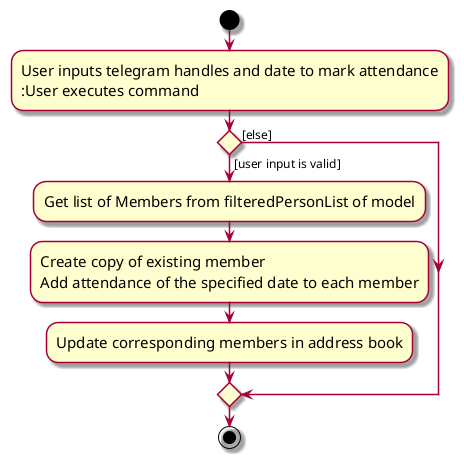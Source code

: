 @startuml
skin rose
skinparam ActivityFontSize 15
skinparam ArrowFontSize 12
start
:User inputs telegram handles and date to mark attendance
:User executes command;

'Since the beta syntax does not support placing the condition outside the
'diamond we place it as the true branch instead.

if () then ([user input is valid])
    :Get list of Members from filteredPersonList of model;
    :Create copy of existing member
    Add attendance of the specified date to each member;
    :Update corresponding members in address book;
else ([else])
endif
stop
@enduml
